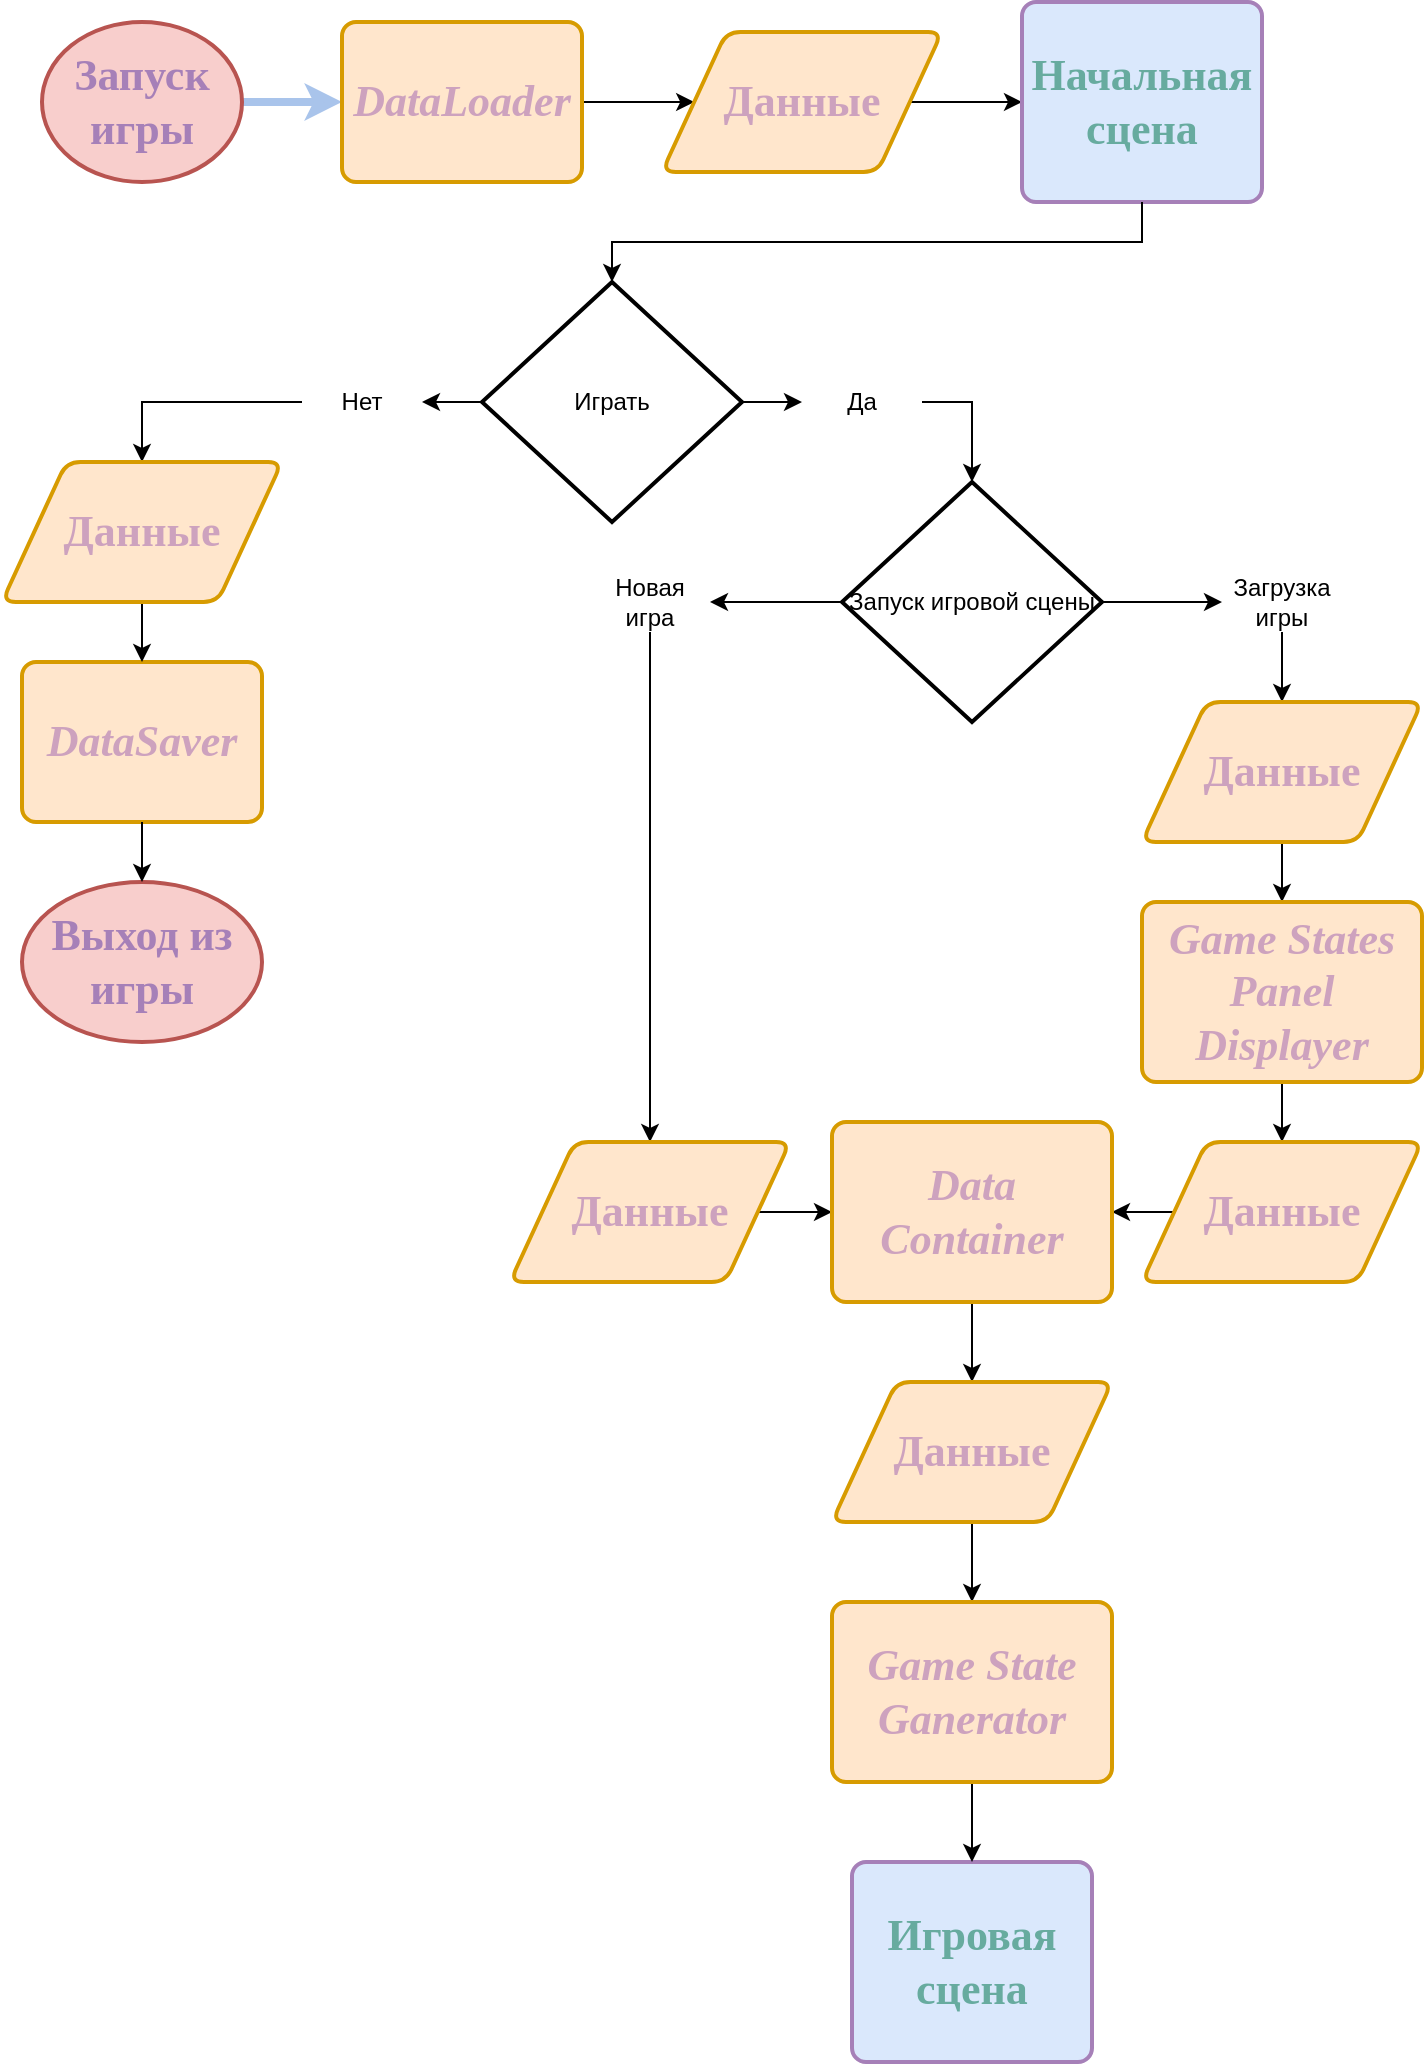 <mxfile version="24.4.4" type="device">
  <diagram name="Страница — 1" id="tw6nz9BPU3oKYzFPbhGw">
    <mxGraphModel dx="1103" dy="694" grid="1" gridSize="10" guides="1" tooltips="1" connect="1" arrows="1" fold="1" page="1" pageScale="1" pageWidth="827" pageHeight="1169" math="0" shadow="0">
      <root>
        <mxCell id="0" />
        <mxCell id="1" parent="0" />
        <mxCell id="M6_bAgoeMVK9RfJCk6IN-49" style="edgeStyle=orthogonalEdgeStyle;rounded=0;orthogonalLoop=1;jettySize=auto;html=1;exitX=1;exitY=0.5;exitDx=0;exitDy=0;exitPerimeter=0;entryX=0;entryY=0.5;entryDx=0;entryDy=0;strokeColor=#A9C4EB;strokeWidth=4;align=center;verticalAlign=middle;fontFamily=Helvetica;fontSize=11;fontColor=default;labelBackgroundColor=default;endArrow=classic;curved=0;" edge="1" parent="1" source="M6_bAgoeMVK9RfJCk6IN-37" target="M6_bAgoeMVK9RfJCk6IN-41">
          <mxGeometry relative="1" as="geometry" />
        </mxCell>
        <mxCell id="M6_bAgoeMVK9RfJCk6IN-37" value="Запуск игры" style="strokeWidth=2;html=1;shape=mxgraph.flowchart.start_1;whiteSpace=wrap;fontSize=22;fillColor=#f8cecc;strokeColor=#b85450;fontColor=#A680B8;fontFamily=Times New Roman;fontStyle=1" vertex="1" parent="1">
          <mxGeometry x="80" y="80" width="100" height="80" as="geometry" />
        </mxCell>
        <mxCell id="M6_bAgoeMVK9RfJCk6IN-50" style="edgeStyle=orthogonalEdgeStyle;rounded=0;orthogonalLoop=1;jettySize=auto;html=1;exitX=1;exitY=0.5;exitDx=0;exitDy=0;entryX=0;entryY=0.5;entryDx=0;entryDy=0;" edge="1" parent="1" source="M6_bAgoeMVK9RfJCk6IN-41" target="M6_bAgoeMVK9RfJCk6IN-43">
          <mxGeometry relative="1" as="geometry" />
        </mxCell>
        <mxCell id="M6_bAgoeMVK9RfJCk6IN-41" value="DataLoader" style="rounded=1;whiteSpace=wrap;html=1;absoluteArcSize=1;arcSize=14;strokeWidth=2;fillColor=#ffe6cc;strokeColor=#d79b00;fontSize=22;align=center;verticalAlign=middle;fontFamily=Times New Roman;fontStyle=3;fontColor=#CDA2BE;" vertex="1" parent="1">
          <mxGeometry x="230" y="80" width="120" height="80" as="geometry" />
        </mxCell>
        <mxCell id="M6_bAgoeMVK9RfJCk6IN-51" style="edgeStyle=orthogonalEdgeStyle;rounded=0;orthogonalLoop=1;jettySize=auto;html=1;exitX=1;exitY=0.5;exitDx=0;exitDy=0;entryX=0;entryY=0.5;entryDx=0;entryDy=0;" edge="1" parent="1" source="M6_bAgoeMVK9RfJCk6IN-43" target="M6_bAgoeMVK9RfJCk6IN-46">
          <mxGeometry relative="1" as="geometry" />
        </mxCell>
        <mxCell id="M6_bAgoeMVK9RfJCk6IN-43" value="Данные" style="shape=parallelogram;html=1;strokeWidth=2;perimeter=parallelogramPerimeter;whiteSpace=wrap;rounded=1;arcSize=14;size=0.23;strokeColor=#d79b00;align=center;verticalAlign=middle;fontFamily=Times New Roman;fontSize=22;fontColor=#CDA2BE;fontStyle=1;fillColor=#ffe6cc;" vertex="1" parent="1">
          <mxGeometry x="390" y="85" width="140" height="70" as="geometry" />
        </mxCell>
        <mxCell id="M6_bAgoeMVK9RfJCk6IN-46" value="Начальная сцена" style="rounded=1;whiteSpace=wrap;html=1;absoluteArcSize=1;arcSize=14;strokeWidth=2;strokeColor=#A680B8;align=center;verticalAlign=middle;fontFamily=Times New Roman;fontSize=22;fontStyle=1;fillColor=#dae8fc;shadow=0;fontColor=#67AB9F;" vertex="1" parent="1">
          <mxGeometry x="570" y="70" width="120" height="100" as="geometry" />
        </mxCell>
        <mxCell id="M6_bAgoeMVK9RfJCk6IN-116" style="edgeStyle=orthogonalEdgeStyle;rounded=0;orthogonalLoop=1;jettySize=auto;html=1;exitX=0;exitY=0.5;exitDx=0;exitDy=0;exitPerimeter=0;entryX=1;entryY=0.5;entryDx=0;entryDy=0;" edge="1" parent="1" source="M6_bAgoeMVK9RfJCk6IN-48" target="M6_bAgoeMVK9RfJCk6IN-101">
          <mxGeometry relative="1" as="geometry" />
        </mxCell>
        <mxCell id="M6_bAgoeMVK9RfJCk6IN-122" style="edgeStyle=orthogonalEdgeStyle;rounded=0;orthogonalLoop=1;jettySize=auto;html=1;exitX=1;exitY=0.5;exitDx=0;exitDy=0;exitPerimeter=0;entryX=0;entryY=0.5;entryDx=0;entryDy=0;" edge="1" parent="1" source="M6_bAgoeMVK9RfJCk6IN-48" target="M6_bAgoeMVK9RfJCk6IN-88">
          <mxGeometry relative="1" as="geometry" />
        </mxCell>
        <mxCell id="M6_bAgoeMVK9RfJCk6IN-48" value="Запуск игровой сцены" style="strokeWidth=2;html=1;shape=mxgraph.flowchart.decision;whiteSpace=wrap;" vertex="1" parent="1">
          <mxGeometry x="480" y="310" width="130" height="120" as="geometry" />
        </mxCell>
        <mxCell id="M6_bAgoeMVK9RfJCk6IN-107" style="edgeStyle=orthogonalEdgeStyle;rounded=0;orthogonalLoop=1;jettySize=auto;html=1;exitX=0;exitY=0.5;exitDx=0;exitDy=0;exitPerimeter=0;entryX=1;entryY=0.5;entryDx=0;entryDy=0;" edge="1" parent="1" source="M6_bAgoeMVK9RfJCk6IN-54" target="M6_bAgoeMVK9RfJCk6IN-57">
          <mxGeometry relative="1" as="geometry" />
        </mxCell>
        <mxCell id="M6_bAgoeMVK9RfJCk6IN-110" style="edgeStyle=orthogonalEdgeStyle;rounded=0;orthogonalLoop=1;jettySize=auto;html=1;exitX=1;exitY=0.5;exitDx=0;exitDy=0;exitPerimeter=0;entryX=0;entryY=0.5;entryDx=0;entryDy=0;" edge="1" parent="1" source="M6_bAgoeMVK9RfJCk6IN-54" target="M6_bAgoeMVK9RfJCk6IN-61">
          <mxGeometry relative="1" as="geometry" />
        </mxCell>
        <mxCell id="M6_bAgoeMVK9RfJCk6IN-54" value="Играть" style="strokeWidth=2;html=1;shape=mxgraph.flowchart.decision;whiteSpace=wrap;" vertex="1" parent="1">
          <mxGeometry x="300" y="210" width="130" height="120" as="geometry" />
        </mxCell>
        <mxCell id="M6_bAgoeMVK9RfJCk6IN-56" value="Выход из игры" style="strokeWidth=2;html=1;shape=mxgraph.flowchart.start_1;whiteSpace=wrap;fontSize=22;fillColor=#f8cecc;strokeColor=#b85450;fontColor=#A680B8;fontFamily=Times New Roman;fontStyle=1" vertex="1" parent="1">
          <mxGeometry x="70" y="510" width="120" height="80" as="geometry" />
        </mxCell>
        <mxCell id="M6_bAgoeMVK9RfJCk6IN-96" style="edgeStyle=orthogonalEdgeStyle;rounded=0;orthogonalLoop=1;jettySize=auto;html=1;exitX=0;exitY=0.5;exitDx=0;exitDy=0;" edge="1" parent="1" source="M6_bAgoeMVK9RfJCk6IN-57" target="M6_bAgoeMVK9RfJCk6IN-94">
          <mxGeometry relative="1" as="geometry" />
        </mxCell>
        <mxCell id="M6_bAgoeMVK9RfJCk6IN-57" value="Нет" style="text;html=1;align=center;verticalAlign=middle;whiteSpace=wrap;rounded=0;" vertex="1" parent="1">
          <mxGeometry x="210" y="255" width="60" height="30" as="geometry" />
        </mxCell>
        <mxCell id="M6_bAgoeMVK9RfJCk6IN-61" value="Да" style="text;html=1;align=center;verticalAlign=middle;whiteSpace=wrap;rounded=0;" vertex="1" parent="1">
          <mxGeometry x="460" y="255" width="60" height="30" as="geometry" />
        </mxCell>
        <mxCell id="M6_bAgoeMVK9RfJCk6IN-117" style="edgeStyle=orthogonalEdgeStyle;rounded=0;orthogonalLoop=1;jettySize=auto;html=1;exitX=0.5;exitY=1;exitDx=0;exitDy=0;entryX=0.5;entryY=0;entryDx=0;entryDy=0;" edge="1" parent="1" source="M6_bAgoeMVK9RfJCk6IN-88" target="M6_bAgoeMVK9RfJCk6IN-98">
          <mxGeometry relative="1" as="geometry">
            <mxPoint x="690" y="410" as="targetPoint" />
          </mxGeometry>
        </mxCell>
        <mxCell id="M6_bAgoeMVK9RfJCk6IN-88" value="Загрузка игры" style="text;html=1;align=center;verticalAlign=middle;whiteSpace=wrap;rounded=0;" vertex="1" parent="1">
          <mxGeometry x="670" y="355" width="60" height="30" as="geometry" />
        </mxCell>
        <mxCell id="M6_bAgoeMVK9RfJCk6IN-91" value="DataSaver" style="rounded=1;whiteSpace=wrap;html=1;absoluteArcSize=1;arcSize=14;strokeWidth=2;fillColor=#ffe6cc;strokeColor=#d79b00;fontSize=22;align=center;verticalAlign=middle;fontFamily=Times New Roman;fontStyle=3;fontColor=#CDA2BE;" vertex="1" parent="1">
          <mxGeometry x="70" y="400" width="120" height="80" as="geometry" />
        </mxCell>
        <mxCell id="M6_bAgoeMVK9RfJCk6IN-108" style="edgeStyle=orthogonalEdgeStyle;rounded=0;orthogonalLoop=1;jettySize=auto;html=1;exitX=0.5;exitY=1;exitDx=0;exitDy=0;entryX=0.5;entryY=0;entryDx=0;entryDy=0;" edge="1" parent="1" source="M6_bAgoeMVK9RfJCk6IN-94" target="M6_bAgoeMVK9RfJCk6IN-91">
          <mxGeometry relative="1" as="geometry" />
        </mxCell>
        <mxCell id="M6_bAgoeMVK9RfJCk6IN-94" value="Данные" style="shape=parallelogram;html=1;strokeWidth=2;perimeter=parallelogramPerimeter;whiteSpace=wrap;rounded=1;arcSize=14;size=0.23;strokeColor=#d79b00;align=center;verticalAlign=middle;fontFamily=Times New Roman;fontSize=22;fontColor=#CDA2BE;fontStyle=1;fillColor=#ffe6cc;" vertex="1" parent="1">
          <mxGeometry x="60" y="300" width="140" height="70" as="geometry" />
        </mxCell>
        <mxCell id="M6_bAgoeMVK9RfJCk6IN-118" style="edgeStyle=orthogonalEdgeStyle;rounded=0;orthogonalLoop=1;jettySize=auto;html=1;exitX=0.5;exitY=1;exitDx=0;exitDy=0;entryX=0.5;entryY=0;entryDx=0;entryDy=0;" edge="1" parent="1" source="M6_bAgoeMVK9RfJCk6IN-98" target="M6_bAgoeMVK9RfJCk6IN-103">
          <mxGeometry relative="1" as="geometry" />
        </mxCell>
        <mxCell id="M6_bAgoeMVK9RfJCk6IN-98" value="Данные" style="shape=parallelogram;html=1;strokeWidth=2;perimeter=parallelogramPerimeter;whiteSpace=wrap;rounded=1;arcSize=14;size=0.23;strokeColor=#d79b00;align=center;verticalAlign=middle;fontFamily=Times New Roman;fontSize=22;fontColor=#CDA2BE;fontStyle=1;fillColor=#ffe6cc;" vertex="1" parent="1">
          <mxGeometry x="630" y="420" width="140" height="70" as="geometry" />
        </mxCell>
        <mxCell id="M6_bAgoeMVK9RfJCk6IN-127" style="edgeStyle=orthogonalEdgeStyle;rounded=0;orthogonalLoop=1;jettySize=auto;html=1;exitX=0.5;exitY=1;exitDx=0;exitDy=0;entryX=0.5;entryY=0;entryDx=0;entryDy=0;" edge="1" parent="1" source="M6_bAgoeMVK9RfJCk6IN-101" target="M6_bAgoeMVK9RfJCk6IN-126">
          <mxGeometry relative="1" as="geometry" />
        </mxCell>
        <mxCell id="M6_bAgoeMVK9RfJCk6IN-101" value="Новая игра" style="text;html=1;align=center;verticalAlign=middle;whiteSpace=wrap;rounded=0;" vertex="1" parent="1">
          <mxGeometry x="354" y="355" width="60" height="30" as="geometry" />
        </mxCell>
        <mxCell id="M6_bAgoeMVK9RfJCk6IN-125" style="edgeStyle=orthogonalEdgeStyle;rounded=0;orthogonalLoop=1;jettySize=auto;html=1;exitX=0.5;exitY=1;exitDx=0;exitDy=0;entryX=0.5;entryY=0;entryDx=0;entryDy=0;" edge="1" parent="1" source="M6_bAgoeMVK9RfJCk6IN-103" target="M6_bAgoeMVK9RfJCk6IN-124">
          <mxGeometry relative="1" as="geometry" />
        </mxCell>
        <mxCell id="M6_bAgoeMVK9RfJCk6IN-103" value="Game States Panel Displayer" style="rounded=1;whiteSpace=wrap;html=1;absoluteArcSize=1;arcSize=14;strokeWidth=2;fillColor=#ffe6cc;strokeColor=#d79b00;fontSize=22;align=center;verticalAlign=middle;fontFamily=Times New Roman;fontStyle=3;fontColor=#CDA2BE;" vertex="1" parent="1">
          <mxGeometry x="630" y="520" width="140" height="90" as="geometry" />
        </mxCell>
        <mxCell id="M6_bAgoeMVK9RfJCk6IN-106" style="edgeStyle=orthogonalEdgeStyle;rounded=0;orthogonalLoop=1;jettySize=auto;html=1;exitX=0.5;exitY=1;exitDx=0;exitDy=0;entryX=0.5;entryY=0;entryDx=0;entryDy=0;entryPerimeter=0;" edge="1" parent="1" source="M6_bAgoeMVK9RfJCk6IN-46" target="M6_bAgoeMVK9RfJCk6IN-54">
          <mxGeometry relative="1" as="geometry" />
        </mxCell>
        <mxCell id="M6_bAgoeMVK9RfJCk6IN-109" style="edgeStyle=orthogonalEdgeStyle;rounded=0;orthogonalLoop=1;jettySize=auto;html=1;exitX=0.5;exitY=1;exitDx=0;exitDy=0;entryX=0.5;entryY=0;entryDx=0;entryDy=0;entryPerimeter=0;" edge="1" parent="1" source="M6_bAgoeMVK9RfJCk6IN-91" target="M6_bAgoeMVK9RfJCk6IN-56">
          <mxGeometry relative="1" as="geometry" />
        </mxCell>
        <mxCell id="M6_bAgoeMVK9RfJCk6IN-119" style="edgeStyle=orthogonalEdgeStyle;rounded=0;orthogonalLoop=1;jettySize=auto;html=1;exitX=1;exitY=0.5;exitDx=0;exitDy=0;entryX=0.5;entryY=0;entryDx=0;entryDy=0;entryPerimeter=0;" edge="1" parent="1" source="M6_bAgoeMVK9RfJCk6IN-61" target="M6_bAgoeMVK9RfJCk6IN-48">
          <mxGeometry relative="1" as="geometry" />
        </mxCell>
        <mxCell id="M6_bAgoeMVK9RfJCk6IN-129" style="edgeStyle=orthogonalEdgeStyle;rounded=0;orthogonalLoop=1;jettySize=auto;html=1;exitX=0;exitY=0.5;exitDx=0;exitDy=0;entryX=1;entryY=0.5;entryDx=0;entryDy=0;" edge="1" parent="1" source="M6_bAgoeMVK9RfJCk6IN-124" target="M6_bAgoeMVK9RfJCk6IN-128">
          <mxGeometry relative="1" as="geometry" />
        </mxCell>
        <mxCell id="M6_bAgoeMVK9RfJCk6IN-124" value="Данные" style="shape=parallelogram;html=1;strokeWidth=2;perimeter=parallelogramPerimeter;whiteSpace=wrap;rounded=1;arcSize=14;size=0.23;strokeColor=#d79b00;align=center;verticalAlign=middle;fontFamily=Times New Roman;fontSize=22;fontColor=#CDA2BE;fontStyle=1;fillColor=#ffe6cc;" vertex="1" parent="1">
          <mxGeometry x="630" y="640" width="140" height="70" as="geometry" />
        </mxCell>
        <mxCell id="M6_bAgoeMVK9RfJCk6IN-130" style="edgeStyle=orthogonalEdgeStyle;rounded=0;orthogonalLoop=1;jettySize=auto;html=1;exitX=1;exitY=0.5;exitDx=0;exitDy=0;entryX=0;entryY=0.5;entryDx=0;entryDy=0;" edge="1" parent="1" source="M6_bAgoeMVK9RfJCk6IN-126" target="M6_bAgoeMVK9RfJCk6IN-128">
          <mxGeometry relative="1" as="geometry" />
        </mxCell>
        <mxCell id="M6_bAgoeMVK9RfJCk6IN-126" value="Данные" style="shape=parallelogram;html=1;strokeWidth=2;perimeter=parallelogramPerimeter;whiteSpace=wrap;rounded=1;arcSize=14;size=0.23;strokeColor=#d79b00;align=center;verticalAlign=middle;fontFamily=Times New Roman;fontSize=22;fontColor=#CDA2BE;fontStyle=1;fillColor=#ffe6cc;" vertex="1" parent="1">
          <mxGeometry x="314" y="640" width="140" height="70" as="geometry" />
        </mxCell>
        <mxCell id="M6_bAgoeMVK9RfJCk6IN-135" style="edgeStyle=orthogonalEdgeStyle;rounded=0;orthogonalLoop=1;jettySize=auto;html=1;exitX=0.5;exitY=1;exitDx=0;exitDy=0;entryX=0.5;entryY=0;entryDx=0;entryDy=0;" edge="1" parent="1" source="M6_bAgoeMVK9RfJCk6IN-128" target="M6_bAgoeMVK9RfJCk6IN-134">
          <mxGeometry relative="1" as="geometry" />
        </mxCell>
        <mxCell id="M6_bAgoeMVK9RfJCk6IN-128" value="Data Container" style="rounded=1;whiteSpace=wrap;html=1;absoluteArcSize=1;arcSize=14;strokeWidth=2;fillColor=#ffe6cc;strokeColor=#d79b00;fontSize=22;align=center;verticalAlign=middle;fontFamily=Times New Roman;fontStyle=3;fontColor=#CDA2BE;" vertex="1" parent="1">
          <mxGeometry x="475" y="630" width="140" height="90" as="geometry" />
        </mxCell>
        <mxCell id="M6_bAgoeMVK9RfJCk6IN-133" value="Игровая сцена" style="rounded=1;whiteSpace=wrap;html=1;absoluteArcSize=1;arcSize=14;strokeWidth=2;strokeColor=#A680B8;align=center;verticalAlign=middle;fontFamily=Times New Roman;fontSize=22;fontStyle=1;fillColor=#dae8fc;shadow=0;fontColor=#67AB9F;" vertex="1" parent="1">
          <mxGeometry x="485" y="1000" width="120" height="100" as="geometry" />
        </mxCell>
        <mxCell id="M6_bAgoeMVK9RfJCk6IN-138" style="edgeStyle=orthogonalEdgeStyle;rounded=0;orthogonalLoop=1;jettySize=auto;html=1;exitX=0.5;exitY=1;exitDx=0;exitDy=0;entryX=0.5;entryY=0;entryDx=0;entryDy=0;" edge="1" parent="1" source="M6_bAgoeMVK9RfJCk6IN-134" target="M6_bAgoeMVK9RfJCk6IN-137">
          <mxGeometry relative="1" as="geometry" />
        </mxCell>
        <mxCell id="M6_bAgoeMVK9RfJCk6IN-134" value="Данные" style="shape=parallelogram;html=1;strokeWidth=2;perimeter=parallelogramPerimeter;whiteSpace=wrap;rounded=1;arcSize=14;size=0.23;strokeColor=#d79b00;align=center;verticalAlign=middle;fontFamily=Times New Roman;fontSize=22;fontColor=#CDA2BE;fontStyle=1;fillColor=#ffe6cc;" vertex="1" parent="1">
          <mxGeometry x="475" y="760" width="140" height="70" as="geometry" />
        </mxCell>
        <mxCell id="M6_bAgoeMVK9RfJCk6IN-139" style="edgeStyle=orthogonalEdgeStyle;rounded=0;orthogonalLoop=1;jettySize=auto;html=1;exitX=0.5;exitY=1;exitDx=0;exitDy=0;entryX=0.5;entryY=0;entryDx=0;entryDy=0;" edge="1" parent="1" source="M6_bAgoeMVK9RfJCk6IN-137" target="M6_bAgoeMVK9RfJCk6IN-133">
          <mxGeometry relative="1" as="geometry" />
        </mxCell>
        <mxCell id="M6_bAgoeMVK9RfJCk6IN-137" value="Game State Ganerator" style="rounded=1;whiteSpace=wrap;html=1;absoluteArcSize=1;arcSize=14;strokeWidth=2;fillColor=#ffe6cc;strokeColor=#d79b00;fontSize=22;align=center;verticalAlign=middle;fontFamily=Times New Roman;fontStyle=3;fontColor=#CDA2BE;" vertex="1" parent="1">
          <mxGeometry x="475" y="870" width="140" height="90" as="geometry" />
        </mxCell>
      </root>
    </mxGraphModel>
  </diagram>
</mxfile>
